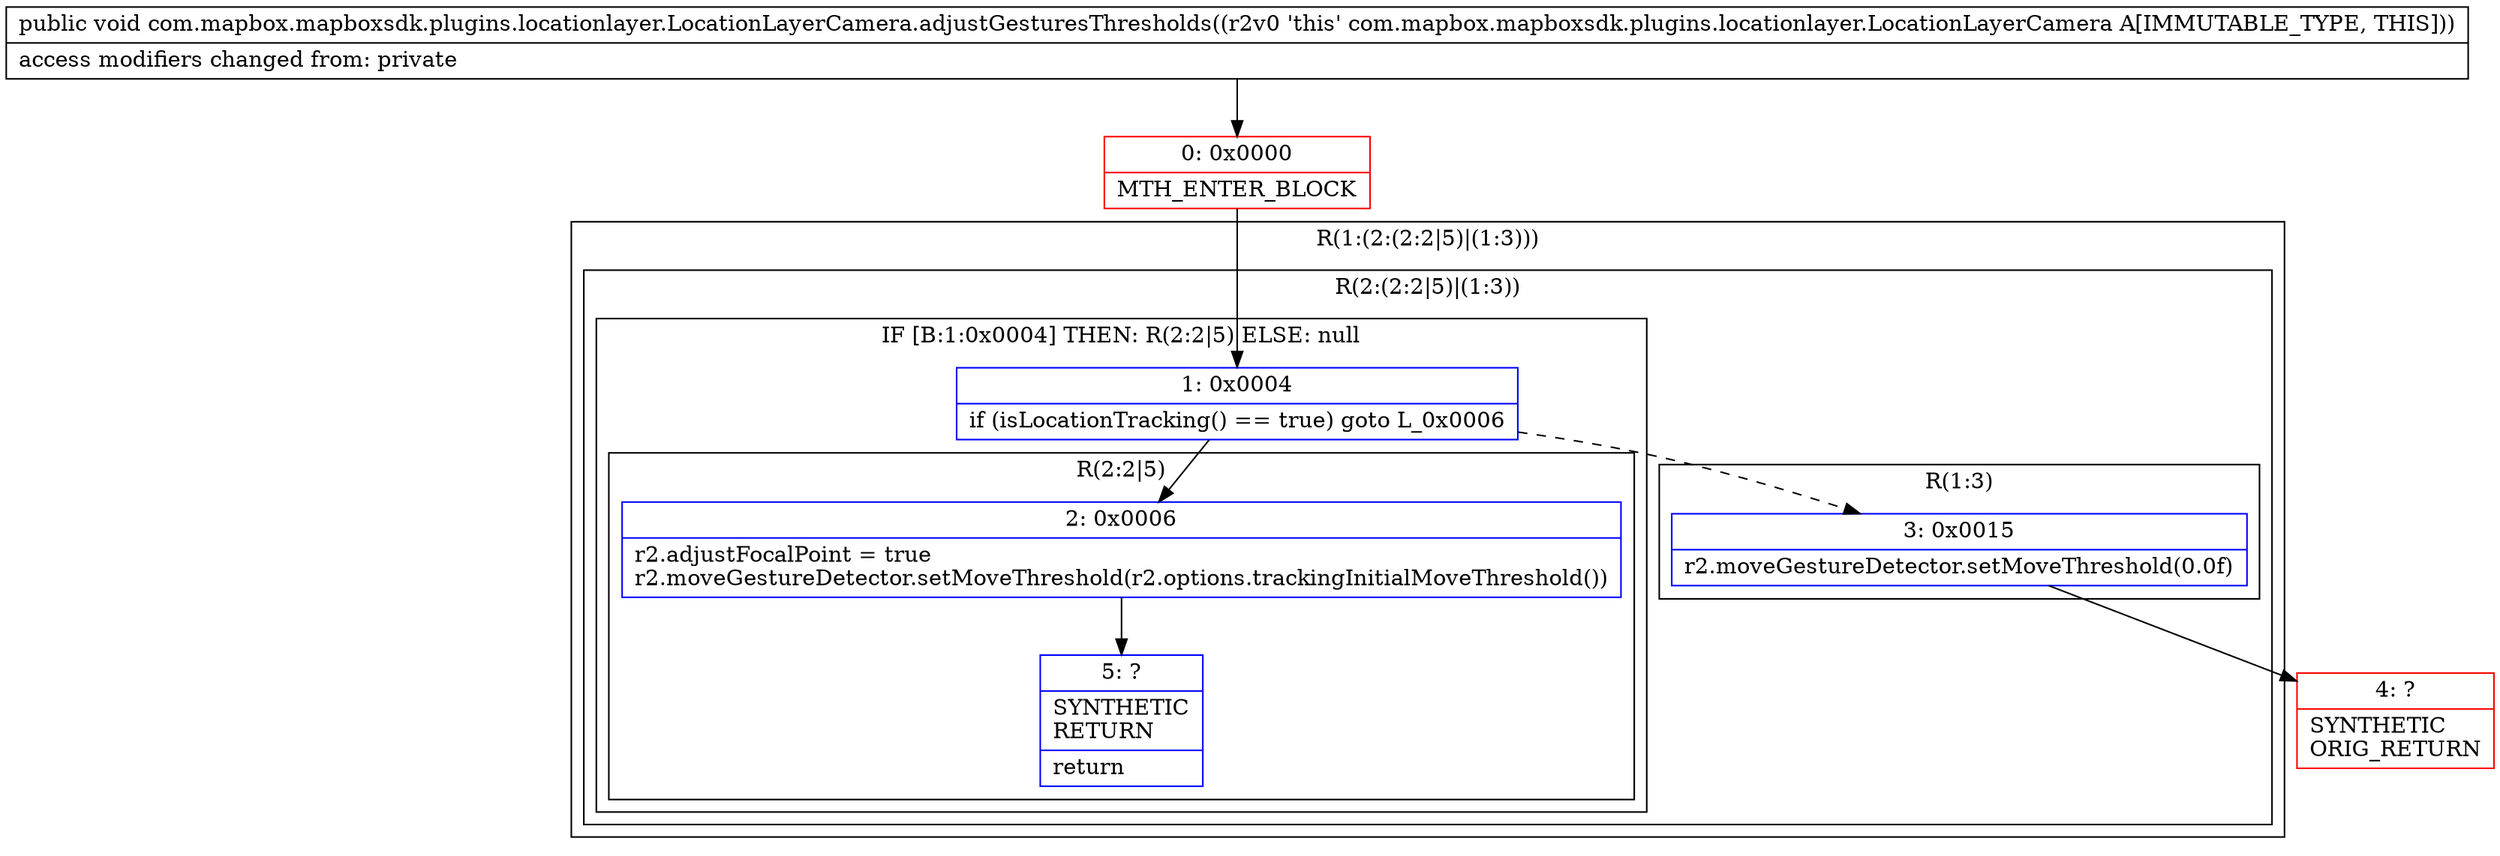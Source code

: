 digraph "CFG forcom.mapbox.mapboxsdk.plugins.locationlayer.LocationLayerCamera.adjustGesturesThresholds()V" {
subgraph cluster_Region_1762894837 {
label = "R(1:(2:(2:2|5)|(1:3)))";
node [shape=record,color=blue];
subgraph cluster_Region_915955397 {
label = "R(2:(2:2|5)|(1:3))";
node [shape=record,color=blue];
subgraph cluster_IfRegion_810861793 {
label = "IF [B:1:0x0004] THEN: R(2:2|5) ELSE: null";
node [shape=record,color=blue];
Node_1 [shape=record,label="{1\:\ 0x0004|if (isLocationTracking() == true) goto L_0x0006\l}"];
subgraph cluster_Region_1707600122 {
label = "R(2:2|5)";
node [shape=record,color=blue];
Node_2 [shape=record,label="{2\:\ 0x0006|r2.adjustFocalPoint = true\lr2.moveGestureDetector.setMoveThreshold(r2.options.trackingInitialMoveThreshold())\l}"];
Node_5 [shape=record,label="{5\:\ ?|SYNTHETIC\lRETURN\l|return\l}"];
}
}
subgraph cluster_Region_289399740 {
label = "R(1:3)";
node [shape=record,color=blue];
Node_3 [shape=record,label="{3\:\ 0x0015|r2.moveGestureDetector.setMoveThreshold(0.0f)\l}"];
}
}
}
Node_0 [shape=record,color=red,label="{0\:\ 0x0000|MTH_ENTER_BLOCK\l}"];
Node_4 [shape=record,color=red,label="{4\:\ ?|SYNTHETIC\lORIG_RETURN\l}"];
MethodNode[shape=record,label="{public void com.mapbox.mapboxsdk.plugins.locationlayer.LocationLayerCamera.adjustGesturesThresholds((r2v0 'this' com.mapbox.mapboxsdk.plugins.locationlayer.LocationLayerCamera A[IMMUTABLE_TYPE, THIS]))  | access modifiers changed from: private\l}"];
MethodNode -> Node_0;
Node_1 -> Node_2;
Node_1 -> Node_3[style=dashed];
Node_2 -> Node_5;
Node_3 -> Node_4;
Node_0 -> Node_1;
}

